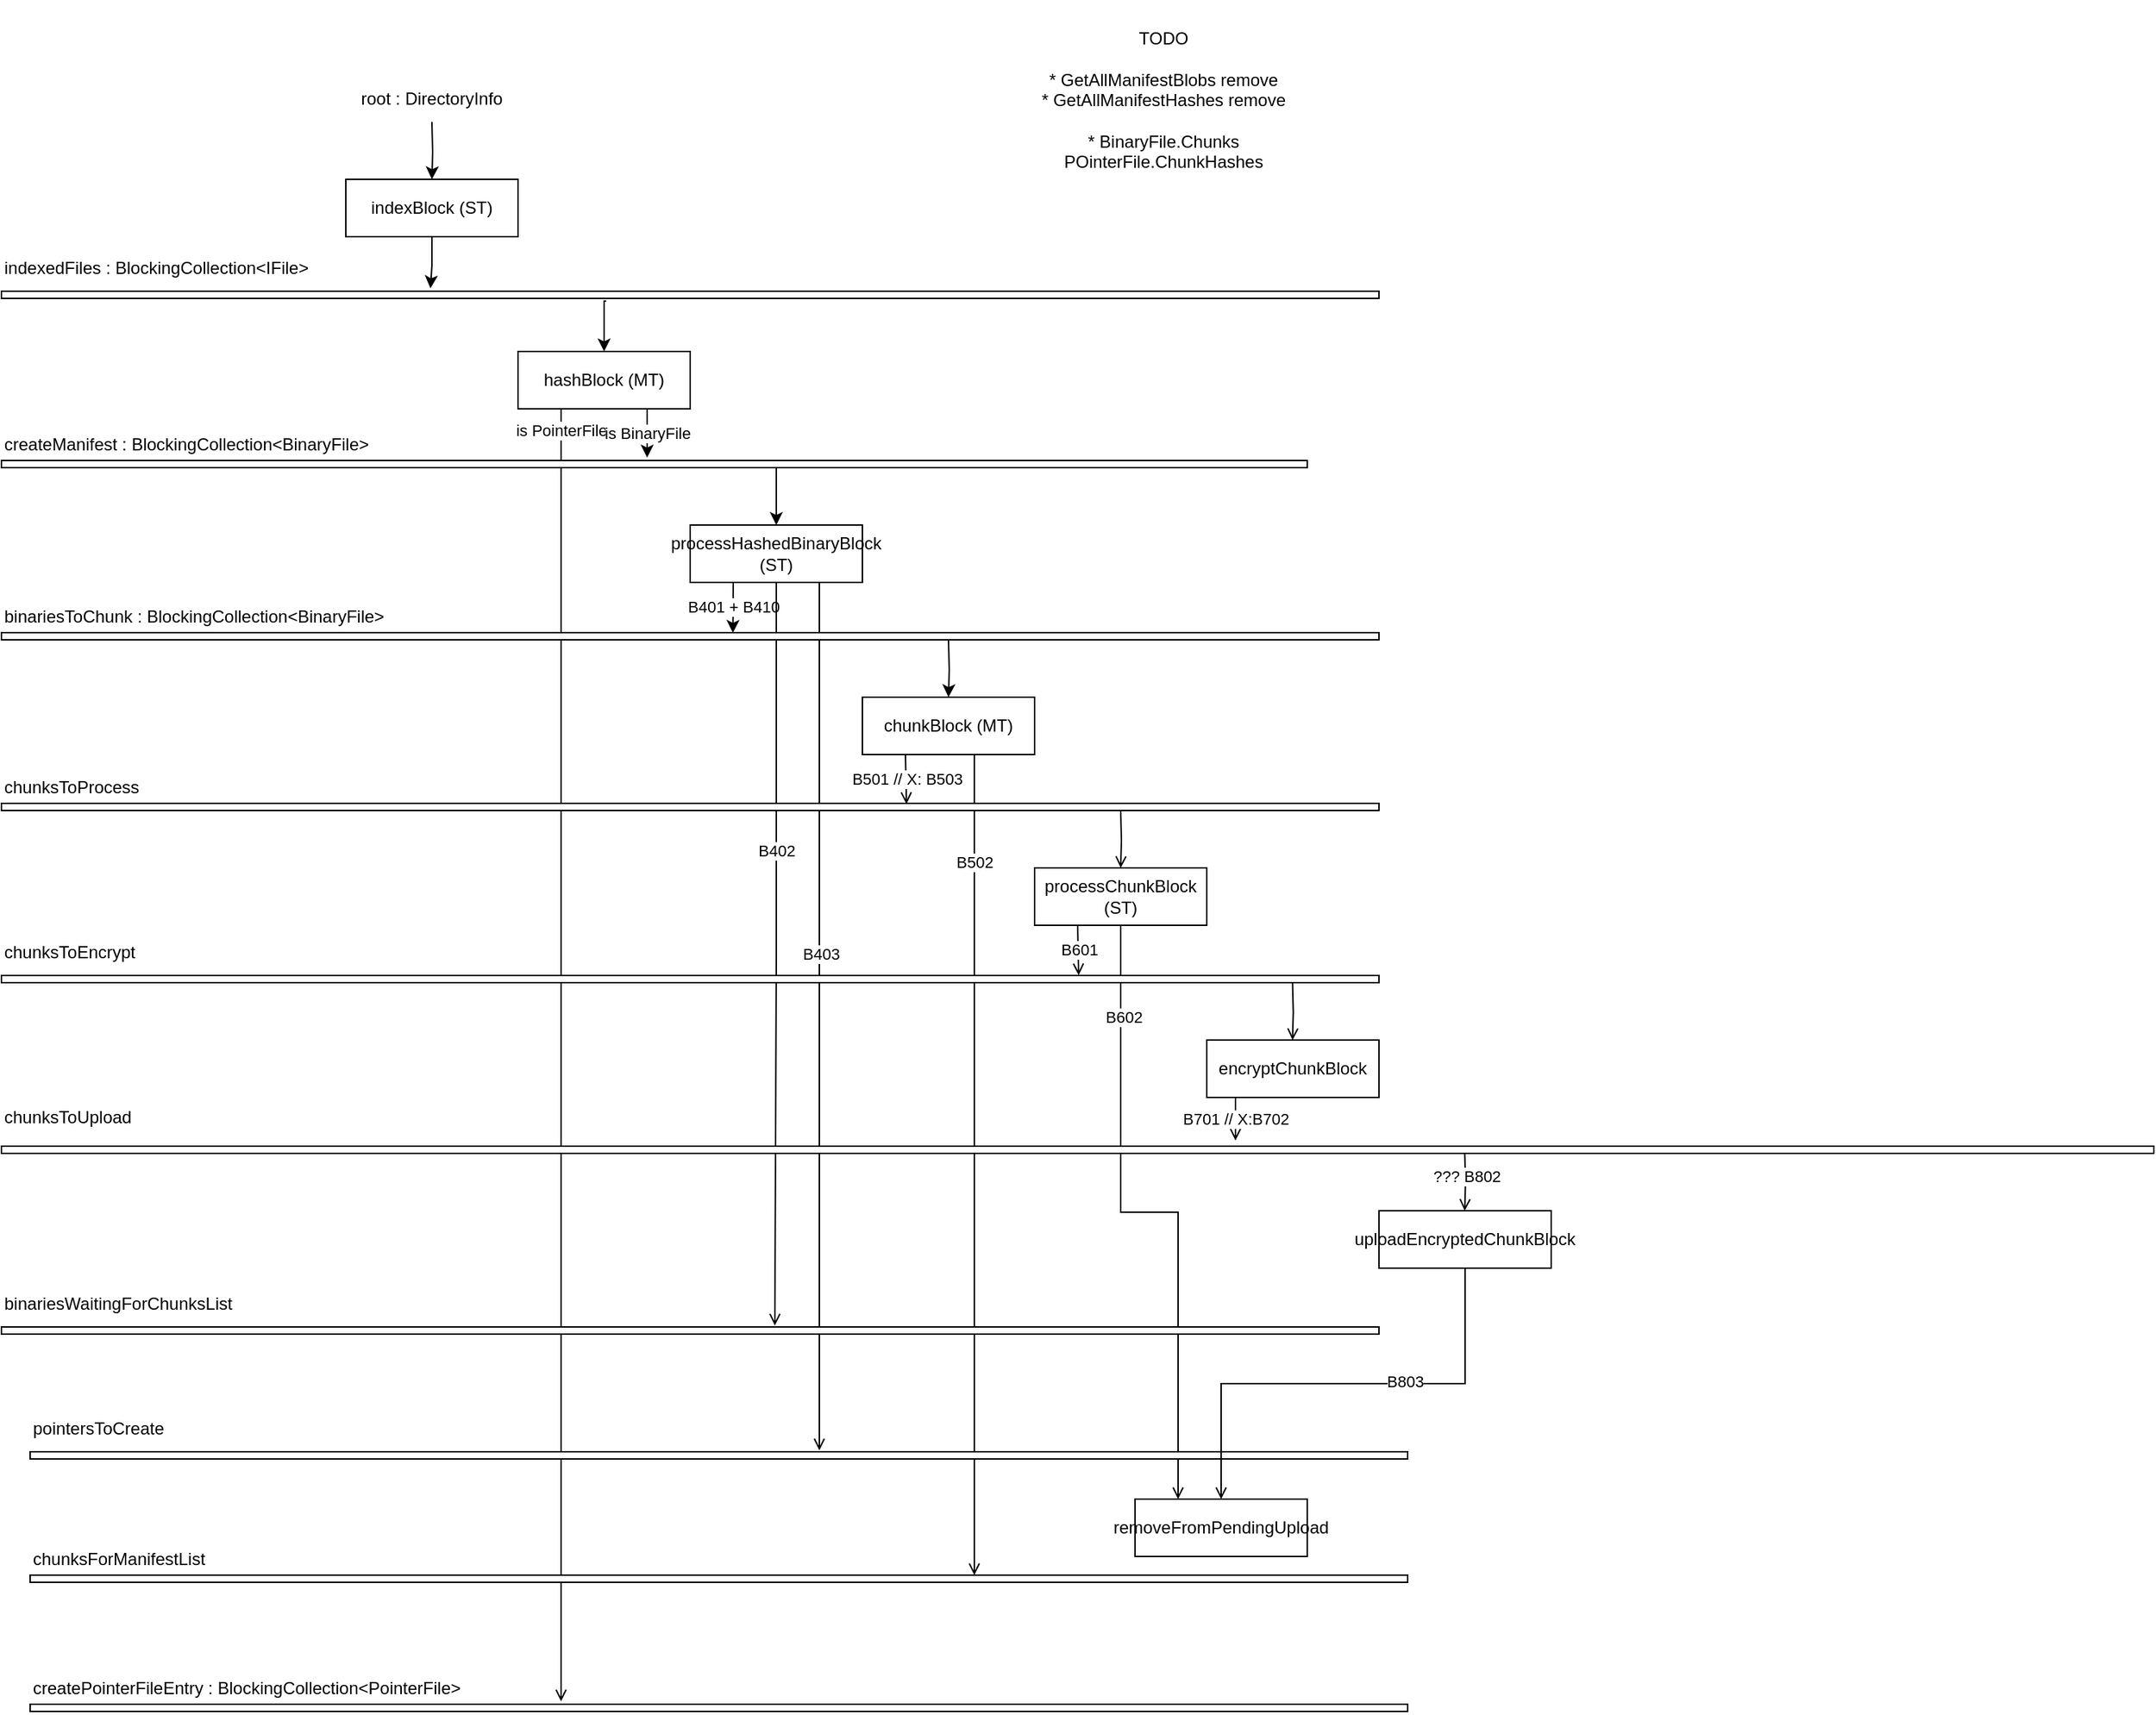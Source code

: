 <mxfile version="14.8.0" type="github">
  <diagram id="ynTLqjROGl6LlpKR909r" name="Page-1">
    <mxGraphModel dx="1172" dy="726" grid="1" gridSize="10" guides="1" tooltips="1" connect="1" arrows="1" fold="1" page="1" pageScale="1" pageWidth="827" pageHeight="1169" math="0" shadow="0">
      <root>
        <mxCell id="0" />
        <mxCell id="1" parent="0" />
        <mxCell id="j0uAW_TOX1rogn1TUl9k-6" value="indexedFiles : BlockingCollection&amp;lt;IFile&amp;gt;" style="text;whiteSpace=wrap;html=1;" parent="1" vertex="1">
          <mxGeometry x="120" y="248" width="240" height="30" as="geometry" />
        </mxCell>
        <mxCell id="j0uAW_TOX1rogn1TUl9k-14" style="edgeStyle=orthogonalEdgeStyle;rounded=0;orthogonalLoop=1;jettySize=auto;html=1;" parent="1" source="j0uAW_TOX1rogn1TUl9k-7" edge="1">
          <mxGeometry relative="1" as="geometry">
            <mxPoint x="419" y="276" as="targetPoint" />
          </mxGeometry>
        </mxCell>
        <mxCell id="j0uAW_TOX1rogn1TUl9k-7" value="indexBlock (ST)" style="rounded=0;whiteSpace=wrap;html=1;" parent="1" vertex="1">
          <mxGeometry x="360" y="200" width="120" height="40" as="geometry" />
        </mxCell>
        <mxCell id="j0uAW_TOX1rogn1TUl9k-11" value="" style="edgeStyle=orthogonalEdgeStyle;rounded=0;orthogonalLoop=1;jettySize=auto;html=1;" parent="1" target="j0uAW_TOX1rogn1TUl9k-7" edge="1">
          <mxGeometry relative="1" as="geometry">
            <mxPoint x="420" y="160" as="sourcePoint" />
          </mxGeometry>
        </mxCell>
        <mxCell id="j0uAW_TOX1rogn1TUl9k-10" value="root : DirectoryInfo" style="text;whiteSpace=wrap;html=1;align=center;" parent="1" vertex="1">
          <mxGeometry x="360" y="130" width="120" height="30" as="geometry" />
        </mxCell>
        <mxCell id="j0uAW_TOX1rogn1TUl9k-13" value="createPointerFileEntry : BlockingCollection&amp;lt;PointerFile&amp;gt;" style="text;whiteSpace=wrap;html=1;" parent="1" vertex="1">
          <mxGeometry x="140" y="1238" width="330" height="30" as="geometry" />
        </mxCell>
        <mxCell id="j0uAW_TOX1rogn1TUl9k-16" value="createManifest : BlockingCollection&amp;lt;BinaryFile&amp;gt;" style="text;whiteSpace=wrap;html=1;" parent="1" vertex="1">
          <mxGeometry x="120" y="371" width="330" height="30" as="geometry" />
        </mxCell>
        <mxCell id="72bqqWS9BI2ylJYkVRHG-1" value="is PointerFile" style="edgeStyle=orthogonalEdgeStyle;rounded=0;orthogonalLoop=1;jettySize=auto;html=1;exitX=0.25;exitY=1;exitDx=0;exitDy=0;endArrow=open;endFill=0;" edge="1" parent="1" source="j0uAW_TOX1rogn1TUl9k-17">
          <mxGeometry x="-0.968" relative="1" as="geometry">
            <mxPoint x="510" y="1261" as="targetPoint" />
            <mxPoint as="offset" />
          </mxGeometry>
        </mxCell>
        <mxCell id="72bqqWS9BI2ylJYkVRHG-2" value="is BinaryFile" style="edgeStyle=orthogonalEdgeStyle;rounded=0;orthogonalLoop=1;jettySize=auto;html=1;exitX=0.75;exitY=1;exitDx=0;exitDy=0;" edge="1" parent="1" source="j0uAW_TOX1rogn1TUl9k-17">
          <mxGeometry relative="1" as="geometry">
            <mxPoint x="570" y="394" as="targetPoint" />
            <Array as="points" />
          </mxGeometry>
        </mxCell>
        <mxCell id="j0uAW_TOX1rogn1TUl9k-17" value="hashBlock (MT)" style="rounded=0;whiteSpace=wrap;html=1;" parent="1" vertex="1">
          <mxGeometry x="480" y="320" width="120" height="40" as="geometry" />
        </mxCell>
        <mxCell id="j0uAW_TOX1rogn1TUl9k-19" style="edgeStyle=orthogonalEdgeStyle;rounded=0;orthogonalLoop=1;jettySize=auto;html=1;entryX=0.5;entryY=0;entryDx=0;entryDy=0;exitX=0.439;exitY=1.371;exitDx=0;exitDy=0;exitPerimeter=0;" parent="1" target="j0uAW_TOX1rogn1TUl9k-17" edge="1" source="72bqqWS9BI2ylJYkVRHG-50">
          <mxGeometry relative="1" as="geometry">
            <mxPoint x="430" y="290" as="targetPoint" />
            <mxPoint x="540" y="280" as="sourcePoint" />
          </mxGeometry>
        </mxCell>
        <mxCell id="72bqqWS9BI2ylJYkVRHG-10" value="binariesToChunk : BlockingCollection&amp;lt;BinaryFile&amp;gt;" style="text;whiteSpace=wrap;html=1;" vertex="1" parent="1">
          <mxGeometry x="120" y="491" width="330" height="30" as="geometry" />
        </mxCell>
        <mxCell id="72bqqWS9BI2ylJYkVRHG-12" value="binariesWaitingForChunksList" style="text;whiteSpace=wrap;html=1;" vertex="1" parent="1">
          <mxGeometry x="120" y="970" width="330" height="30" as="geometry" />
        </mxCell>
        <mxCell id="72bqqWS9BI2ylJYkVRHG-14" value="pointersToCreate" style="text;whiteSpace=wrap;html=1;" vertex="1" parent="1">
          <mxGeometry x="140" y="1057" width="330" height="30" as="geometry" />
        </mxCell>
        <mxCell id="72bqqWS9BI2ylJYkVRHG-19" value="B401 + B410" style="edgeStyle=orthogonalEdgeStyle;rounded=0;orthogonalLoop=1;jettySize=auto;html=1;exitX=0.25;exitY=1;exitDx=0;exitDy=0;entryX=0.531;entryY=0.037;entryDx=0;entryDy=0;entryPerimeter=0;" edge="1" parent="1" source="72bqqWS9BI2ylJYkVRHG-17" target="72bqqWS9BI2ylJYkVRHG-44">
          <mxGeometry relative="1" as="geometry">
            <mxPoint x="629.667" y="520" as="targetPoint" />
          </mxGeometry>
        </mxCell>
        <mxCell id="72bqqWS9BI2ylJYkVRHG-20" style="edgeStyle=orthogonalEdgeStyle;rounded=0;orthogonalLoop=1;jettySize=auto;html=1;exitX=0.5;exitY=1;exitDx=0;exitDy=0;endArrow=open;endFill=0;" edge="1" parent="1" source="72bqqWS9BI2ylJYkVRHG-17">
          <mxGeometry relative="1" as="geometry">
            <mxPoint x="659" y="999" as="targetPoint" />
          </mxGeometry>
        </mxCell>
        <mxCell id="72bqqWS9BI2ylJYkVRHG-22" value="B402" style="edgeLabel;html=1;align=center;verticalAlign=middle;resizable=0;points=[];" vertex="1" connectable="0" parent="72bqqWS9BI2ylJYkVRHG-20">
          <mxGeometry x="-0.28" relative="1" as="geometry">
            <mxPoint as="offset" />
          </mxGeometry>
        </mxCell>
        <mxCell id="72bqqWS9BI2ylJYkVRHG-17" value="processHashedBinaryBlock (ST)" style="rounded=0;whiteSpace=wrap;html=1;" vertex="1" parent="1">
          <mxGeometry x="600" y="441" width="120" height="40" as="geometry" />
        </mxCell>
        <mxCell id="72bqqWS9BI2ylJYkVRHG-18" style="edgeStyle=orthogonalEdgeStyle;rounded=0;orthogonalLoop=1;jettySize=auto;html=1;entryX=0.5;entryY=0;entryDx=0;entryDy=0;exitX=0.596;exitY=0.64;exitDx=0;exitDy=0;exitPerimeter=0;" edge="1" parent="1" target="72bqqWS9BI2ylJYkVRHG-17" source="72bqqWS9BI2ylJYkVRHG-45">
          <mxGeometry relative="1" as="geometry">
            <mxPoint x="550" y="411" as="targetPoint" />
            <mxPoint x="660" y="401" as="sourcePoint" />
            <Array as="points">
              <mxPoint x="660" y="399" />
            </Array>
          </mxGeometry>
        </mxCell>
        <mxCell id="72bqqWS9BI2ylJYkVRHG-21" style="edgeStyle=orthogonalEdgeStyle;rounded=0;orthogonalLoop=1;jettySize=auto;html=1;exitX=0.75;exitY=1;exitDx=0;exitDy=0;endArrow=open;endFill=0;" edge="1" parent="1" source="72bqqWS9BI2ylJYkVRHG-17">
          <mxGeometry relative="1" as="geometry">
            <mxPoint x="690" y="1086" as="targetPoint" />
            <mxPoint x="640" y="491" as="sourcePoint" />
          </mxGeometry>
        </mxCell>
        <mxCell id="72bqqWS9BI2ylJYkVRHG-23" value="B403" style="edgeLabel;html=1;align=center;verticalAlign=middle;resizable=0;points=[];" vertex="1" connectable="0" parent="72bqqWS9BI2ylJYkVRHG-21">
          <mxGeometry x="-0.162" y="1" relative="1" as="geometry">
            <mxPoint y="5" as="offset" />
          </mxGeometry>
        </mxCell>
        <mxCell id="72bqqWS9BI2ylJYkVRHG-24" value="TODO&lt;br&gt;&lt;br&gt;* GetAllManifestBlobs remove&lt;br&gt;* GetAllManifestHashes remove&lt;br&gt;&lt;br&gt;* BinaryFile.Chunks&lt;br&gt;POinterFile.ChunkHashes" style="text;html=1;strokeColor=none;fillColor=none;align=center;verticalAlign=middle;whiteSpace=wrap;rounded=0;" vertex="1" parent="1">
          <mxGeometry x="750" y="75.5" width="360" height="139" as="geometry" />
        </mxCell>
        <mxCell id="72bqqWS9BI2ylJYkVRHG-33" value="B501 // X: B503" style="edgeStyle=orthogonalEdgeStyle;rounded=0;orthogonalLoop=1;jettySize=auto;html=1;endArrow=open;endFill=0;exitX=0.25;exitY=1;exitDx=0;exitDy=0;entryX=0.657;entryY=0.091;entryDx=0;entryDy=0;entryPerimeter=0;" edge="1" parent="1" source="72bqqWS9BI2ylJYkVRHG-25" target="72bqqWS9BI2ylJYkVRHG-43">
          <mxGeometry relative="1" as="geometry">
            <mxPoint x="750" y="640" as="targetPoint" />
            <mxPoint x="750" y="610" as="sourcePoint" />
          </mxGeometry>
        </mxCell>
        <mxCell id="72bqqWS9BI2ylJYkVRHG-25" value="chunkBlock (MT)" style="rounded=0;whiteSpace=wrap;html=1;" vertex="1" parent="1">
          <mxGeometry x="720" y="561" width="120" height="40" as="geometry" />
        </mxCell>
        <mxCell id="72bqqWS9BI2ylJYkVRHG-26" style="edgeStyle=orthogonalEdgeStyle;rounded=0;orthogonalLoop=1;jettySize=auto;html=1;entryX=0.5;entryY=0;entryDx=0;entryDy=0;" edge="1" parent="1" target="72bqqWS9BI2ylJYkVRHG-25">
          <mxGeometry relative="1" as="geometry">
            <mxPoint x="670" y="531" as="targetPoint" />
            <mxPoint x="780" y="521" as="sourcePoint" />
          </mxGeometry>
        </mxCell>
        <mxCell id="72bqqWS9BI2ylJYkVRHG-32" value="chunksToProcess" style="text;whiteSpace=wrap;html=1;" vertex="1" parent="1">
          <mxGeometry x="120" y="610" width="330" height="30" as="geometry" />
        </mxCell>
        <mxCell id="72bqqWS9BI2ylJYkVRHG-68" style="edgeStyle=orthogonalEdgeStyle;rounded=0;orthogonalLoop=1;jettySize=auto;html=1;entryX=0.25;entryY=0;entryDx=0;entryDy=0;endArrow=open;endFill=0;" edge="1" parent="1" source="72bqqWS9BI2ylJYkVRHG-35" target="72bqqWS9BI2ylJYkVRHG-64">
          <mxGeometry relative="1" as="geometry" />
        </mxCell>
        <mxCell id="72bqqWS9BI2ylJYkVRHG-69" value="B602" style="edgeLabel;html=1;align=center;verticalAlign=middle;resizable=0;points=[];" vertex="1" connectable="0" parent="72bqqWS9BI2ylJYkVRHG-68">
          <mxGeometry x="-0.71" y="2" relative="1" as="geometry">
            <mxPoint as="offset" />
          </mxGeometry>
        </mxCell>
        <mxCell id="72bqqWS9BI2ylJYkVRHG-35" value="processChunkBlock (ST)" style="rounded=0;whiteSpace=wrap;html=1;" vertex="1" parent="1">
          <mxGeometry x="840" y="680" width="120" height="40" as="geometry" />
        </mxCell>
        <mxCell id="72bqqWS9BI2ylJYkVRHG-36" style="edgeStyle=orthogonalEdgeStyle;rounded=0;orthogonalLoop=1;jettySize=auto;html=1;entryX=0.5;entryY=0;entryDx=0;entryDy=0;endArrow=open;endFill=0;" edge="1" parent="1" target="72bqqWS9BI2ylJYkVRHG-35">
          <mxGeometry relative="1" as="geometry">
            <mxPoint x="790" y="650" as="targetPoint" />
            <mxPoint x="900" y="640" as="sourcePoint" />
          </mxGeometry>
        </mxCell>
        <mxCell id="72bqqWS9BI2ylJYkVRHG-38" value="chunksForManifestList" style="text;whiteSpace=wrap;html=1;" vertex="1" parent="1">
          <mxGeometry x="140" y="1148" width="330" height="30" as="geometry" />
        </mxCell>
        <mxCell id="72bqqWS9BI2ylJYkVRHG-39" style="edgeStyle=orthogonalEdgeStyle;rounded=0;orthogonalLoop=1;jettySize=auto;html=1;endArrow=open;endFill=0;exitX=0.65;exitY=1;exitDx=0;exitDy=0;exitPerimeter=0;" edge="1" parent="1" source="72bqqWS9BI2ylJYkVRHG-25">
          <mxGeometry relative="1" as="geometry">
            <mxPoint x="798" y="1173" as="targetPoint" />
            <mxPoint x="760" y="611" as="sourcePoint" />
          </mxGeometry>
        </mxCell>
        <mxCell id="72bqqWS9BI2ylJYkVRHG-55" value="B502" style="edgeLabel;html=1;align=center;verticalAlign=middle;resizable=0;points=[];" vertex="1" connectable="0" parent="72bqqWS9BI2ylJYkVRHG-39">
          <mxGeometry x="-0.739" relative="1" as="geometry">
            <mxPoint as="offset" />
          </mxGeometry>
        </mxCell>
        <mxCell id="72bqqWS9BI2ylJYkVRHG-41" value="" style="rounded=0;whiteSpace=wrap;html=1;align=center;" vertex="1" parent="1">
          <mxGeometry x="140" y="1087" width="960" height="5" as="geometry" />
        </mxCell>
        <mxCell id="72bqqWS9BI2ylJYkVRHG-43" value="" style="rounded=0;whiteSpace=wrap;html=1;align=center;" vertex="1" parent="1">
          <mxGeometry x="120" y="635" width="960" height="5" as="geometry" />
        </mxCell>
        <mxCell id="72bqqWS9BI2ylJYkVRHG-44" value="" style="rounded=0;whiteSpace=wrap;html=1;align=center;" vertex="1" parent="1">
          <mxGeometry x="120" y="516" width="960" height="5" as="geometry" />
        </mxCell>
        <mxCell id="72bqqWS9BI2ylJYkVRHG-45" value="" style="rounded=0;whiteSpace=wrap;html=1;align=center;" vertex="1" parent="1">
          <mxGeometry x="120" y="396" width="910" height="5" as="geometry" />
        </mxCell>
        <mxCell id="72bqqWS9BI2ylJYkVRHG-46" value="" style="rounded=0;whiteSpace=wrap;html=1;align=center;" vertex="1" parent="1">
          <mxGeometry x="120" y="1000" width="960" height="5" as="geometry" />
        </mxCell>
        <mxCell id="72bqqWS9BI2ylJYkVRHG-48" value="" style="rounded=0;whiteSpace=wrap;html=1;align=center;" vertex="1" parent="1">
          <mxGeometry x="140" y="1173" width="960" height="5" as="geometry" />
        </mxCell>
        <mxCell id="72bqqWS9BI2ylJYkVRHG-49" value="" style="rounded=0;whiteSpace=wrap;html=1;align=center;" vertex="1" parent="1">
          <mxGeometry x="140" y="1263" width="960" height="5" as="geometry" />
        </mxCell>
        <mxCell id="72bqqWS9BI2ylJYkVRHG-50" value="" style="rounded=0;whiteSpace=wrap;html=1;align=center;" vertex="1" parent="1">
          <mxGeometry x="120" y="278" width="960" height="5" as="geometry" />
        </mxCell>
        <mxCell id="72bqqWS9BI2ylJYkVRHG-51" value="chunksToEncrypt" style="text;whiteSpace=wrap;html=1;" vertex="1" parent="1">
          <mxGeometry x="120" y="725" width="330" height="30" as="geometry" />
        </mxCell>
        <mxCell id="72bqqWS9BI2ylJYkVRHG-52" value="" style="rounded=0;whiteSpace=wrap;html=1;align=center;" vertex="1" parent="1">
          <mxGeometry x="120" y="755" width="960" height="5" as="geometry" />
        </mxCell>
        <mxCell id="72bqqWS9BI2ylJYkVRHG-53" value="chunksToUpload" style="text;whiteSpace=wrap;html=1;" vertex="1" parent="1">
          <mxGeometry x="120" y="840" width="330" height="30" as="geometry" />
        </mxCell>
        <mxCell id="72bqqWS9BI2ylJYkVRHG-54" value="" style="rounded=0;whiteSpace=wrap;html=1;align=center;" vertex="1" parent="1">
          <mxGeometry x="120" y="874" width="1500" height="5" as="geometry" />
        </mxCell>
        <mxCell id="72bqqWS9BI2ylJYkVRHG-56" value="B601" style="edgeStyle=orthogonalEdgeStyle;rounded=0;orthogonalLoop=1;jettySize=auto;html=1;entryX=0.782;entryY=-0.033;entryDx=0;entryDy=0;entryPerimeter=0;exitX=0.25;exitY=1;exitDx=0;exitDy=0;endArrow=open;endFill=0;" edge="1" parent="1" source="72bqqWS9BI2ylJYkVRHG-35" target="72bqqWS9BI2ylJYkVRHG-52">
          <mxGeometry relative="1" as="geometry">
            <mxPoint x="910" y="690" as="targetPoint" />
            <mxPoint x="860" y="740" as="sourcePoint" />
          </mxGeometry>
        </mxCell>
        <mxCell id="72bqqWS9BI2ylJYkVRHG-57" value="encryptChunkBlock" style="rounded=0;whiteSpace=wrap;html=1;" vertex="1" parent="1">
          <mxGeometry x="960" y="800" width="120" height="40" as="geometry" />
        </mxCell>
        <mxCell id="72bqqWS9BI2ylJYkVRHG-58" style="edgeStyle=orthogonalEdgeStyle;rounded=0;orthogonalLoop=1;jettySize=auto;html=1;entryX=0.5;entryY=0;entryDx=0;entryDy=0;endArrow=open;endFill=0;" edge="1" parent="1">
          <mxGeometry relative="1" as="geometry">
            <mxPoint x="1019.76" y="800" as="targetPoint" />
            <mxPoint x="1019.76" y="760" as="sourcePoint" />
          </mxGeometry>
        </mxCell>
        <mxCell id="72bqqWS9BI2ylJYkVRHG-59" value="B701 // X:B702" style="edgeStyle=orthogonalEdgeStyle;rounded=0;orthogonalLoop=1;jettySize=auto;html=1;endArrow=open;endFill=0;" edge="1" parent="1">
          <mxGeometry relative="1" as="geometry">
            <mxPoint x="980" y="870" as="targetPoint" />
            <mxPoint x="980" y="840" as="sourcePoint" />
          </mxGeometry>
        </mxCell>
        <mxCell id="72bqqWS9BI2ylJYkVRHG-66" style="edgeStyle=orthogonalEdgeStyle;rounded=0;orthogonalLoop=1;jettySize=auto;html=1;endArrow=open;endFill=0;exitX=0.5;exitY=1;exitDx=0;exitDy=0;" edge="1" parent="1" source="72bqqWS9BI2ylJYkVRHG-61" target="72bqqWS9BI2ylJYkVRHG-64">
          <mxGeometry relative="1" as="geometry" />
        </mxCell>
        <mxCell id="72bqqWS9BI2ylJYkVRHG-67" value="B803" style="edgeLabel;html=1;align=center;verticalAlign=middle;resizable=0;points=[];" vertex="1" connectable="0" parent="72bqqWS9BI2ylJYkVRHG-66">
          <mxGeometry x="-0.257" y="-2" relative="1" as="geometry">
            <mxPoint as="offset" />
          </mxGeometry>
        </mxCell>
        <mxCell id="72bqqWS9BI2ylJYkVRHG-61" value="uploadEncryptedChunkBlock" style="rounded=0;whiteSpace=wrap;html=1;" vertex="1" parent="1">
          <mxGeometry x="1080" y="919" width="120" height="40" as="geometry" />
        </mxCell>
        <mxCell id="72bqqWS9BI2ylJYkVRHG-62" style="edgeStyle=orthogonalEdgeStyle;rounded=0;orthogonalLoop=1;jettySize=auto;html=1;entryX=0.5;entryY=0;entryDx=0;entryDy=0;endArrow=open;endFill=0;" edge="1" parent="1">
          <mxGeometry relative="1" as="geometry">
            <mxPoint x="1139.76" y="919" as="targetPoint" />
            <mxPoint x="1139.76" y="879" as="sourcePoint" />
          </mxGeometry>
        </mxCell>
        <mxCell id="72bqqWS9BI2ylJYkVRHG-63" value="??? B802" style="edgeLabel;html=1;align=center;verticalAlign=middle;resizable=0;points=[];" vertex="1" connectable="0" parent="72bqqWS9BI2ylJYkVRHG-62">
          <mxGeometry x="-0.25" y="1" relative="1" as="geometry">
            <mxPoint as="offset" />
          </mxGeometry>
        </mxCell>
        <mxCell id="72bqqWS9BI2ylJYkVRHG-64" value="removeFromPendingUpload" style="rounded=0;whiteSpace=wrap;html=1;" vertex="1" parent="1">
          <mxGeometry x="910" y="1120" width="120" height="40" as="geometry" />
        </mxCell>
      </root>
    </mxGraphModel>
  </diagram>
</mxfile>
